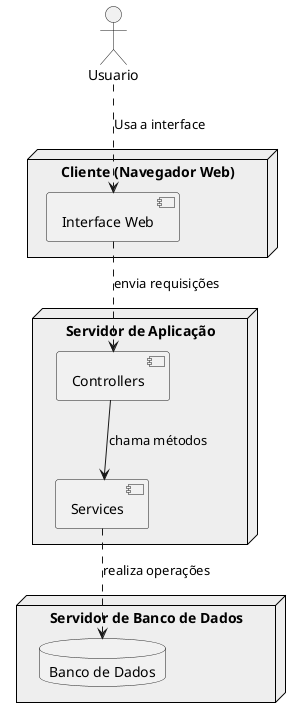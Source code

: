 @startuml
skinparam node {
  BackgroundColor #EEEEEE
  BorderColor Black
}

actor Usuario

node "Cliente (Navegador Web)" {
  component "Interface Web" as WebUI
}

node "Servidor de Aplicação" {
  component "Controllers" as AppController
  component "Services" as AppService
}

node "Servidor de Banco de Dados" {
  database "Banco de Dados" as DB
}

Usuario ..> WebUI : Usa a interface

WebUI ..> AppController : envia requisições
AppController --> AppService : chama métodos
AppService ..> DB : realiza operações

@enduml
